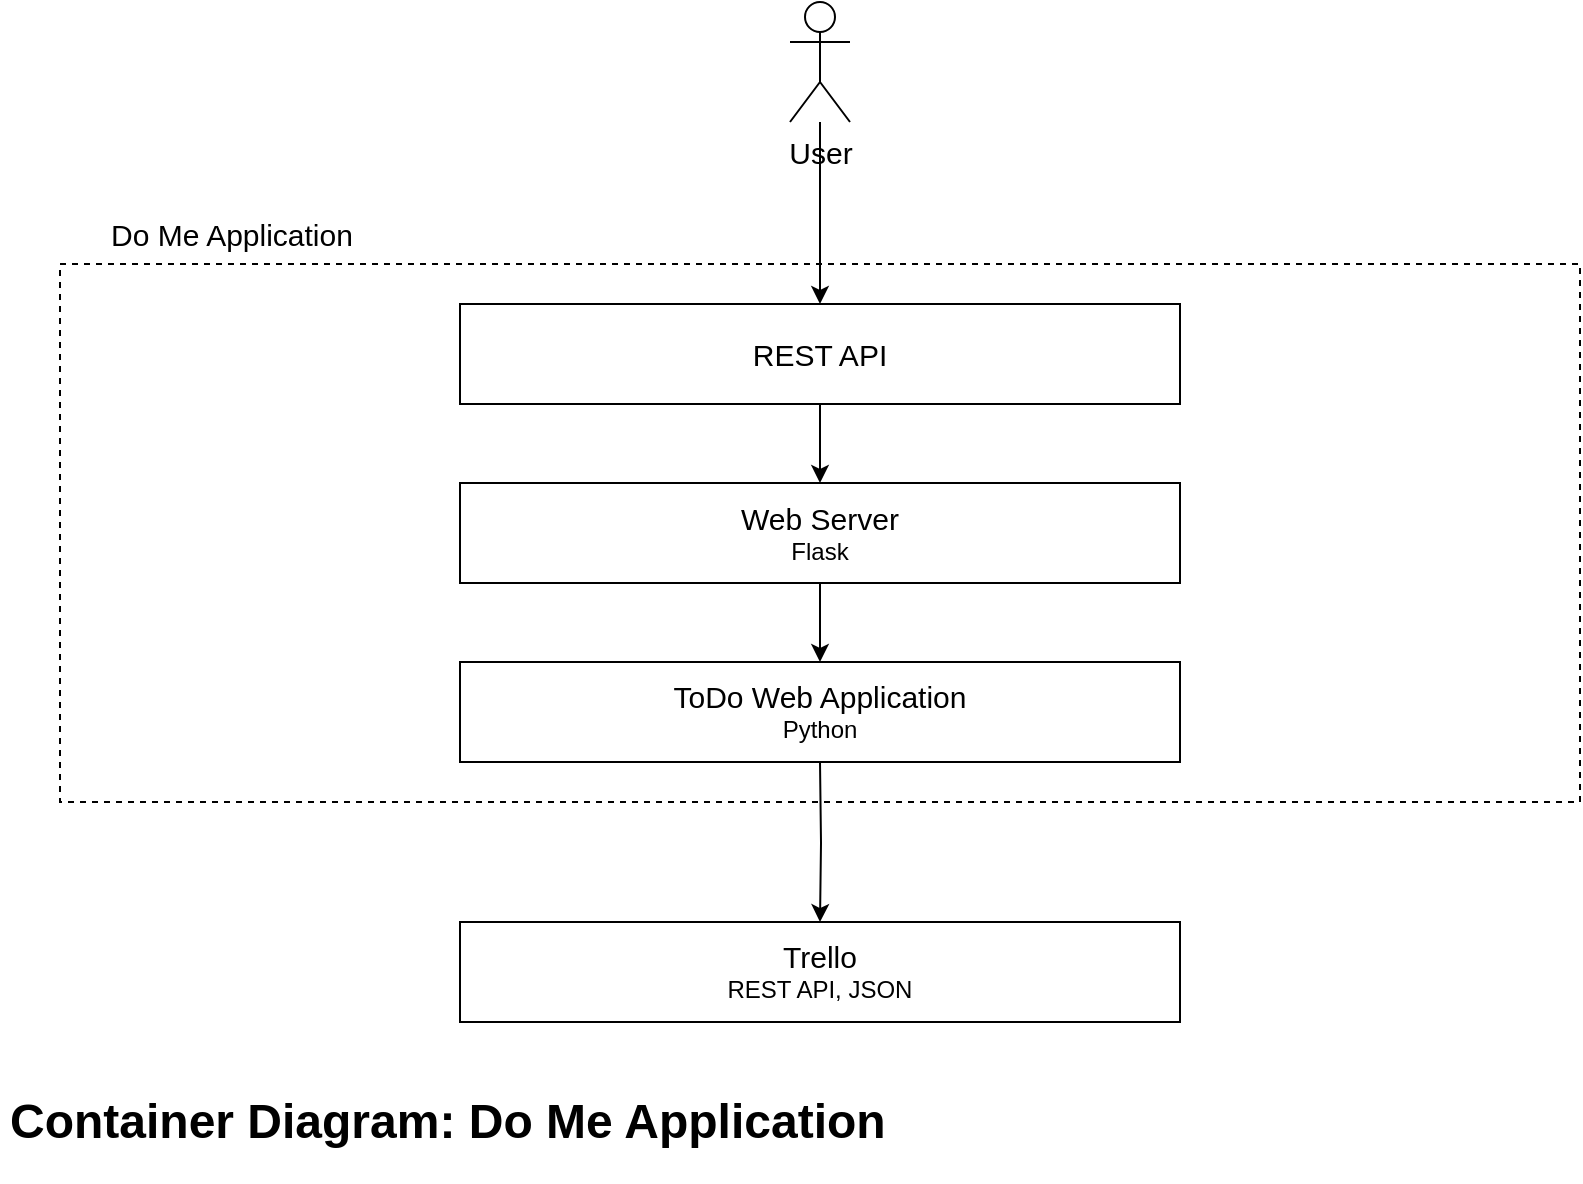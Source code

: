 <mxfile version="15.5.0" type="github">
  <diagram id="UARD5lfIkczkwRzNJLXB" name="Page-1">
    <mxGraphModel dx="864" dy="1756" grid="1" gridSize="10" guides="1" tooltips="1" connect="1" arrows="1" fold="1" page="1" pageScale="1" pageWidth="827" pageHeight="1169" math="0" shadow="0">
      <root>
        <mxCell id="0" />
        <mxCell id="1" parent="0" />
        <mxCell id="zSYbzivvnAXnJtvJsFFF-5" value="" style="rounded=0;whiteSpace=wrap;html=1;dashed=1;" parent="1" vertex="1">
          <mxGeometry x="40" y="21" width="760" height="269" as="geometry" />
        </mxCell>
        <mxCell id="zSYbzivvnAXnJtvJsFFF-16" value="" style="edgeStyle=orthogonalEdgeStyle;rounded=0;orthogonalLoop=1;jettySize=auto;html=1;fontSize=15;" parent="1" target="zSYbzivvnAXnJtvJsFFF-15" edge="1">
          <mxGeometry relative="1" as="geometry">
            <mxPoint x="420" y="270" as="sourcePoint" />
          </mxGeometry>
        </mxCell>
        <mxCell id="zSYbzivvnAXnJtvJsFFF-6" value="&lt;h1&gt;Container Diagram: Do Me Application&lt;/h1&gt;" style="text;html=1;strokeColor=none;fillColor=none;spacing=5;spacingTop=-20;whiteSpace=wrap;overflow=hidden;rounded=0;dashed=1;" parent="1" vertex="1">
          <mxGeometry x="10" y="430" width="560" height="50" as="geometry" />
        </mxCell>
        <mxCell id="Q_ctwqEmxqImakzwVcya-7" value="" style="edgeStyle=orthogonalEdgeStyle;rounded=0;orthogonalLoop=1;jettySize=auto;html=1;fontSize=15;" edge="1" parent="1" source="zSYbzivvnAXnJtvJsFFF-9" target="zSYbzivvnAXnJtvJsFFF-10">
          <mxGeometry relative="1" as="geometry" />
        </mxCell>
        <mxCell id="zSYbzivvnAXnJtvJsFFF-9" value="&lt;font style=&quot;font-size: 15px&quot;&gt;REST API&lt;/font&gt;&lt;br&gt;" style="rounded=0;whiteSpace=wrap;html=1;" parent="1" vertex="1">
          <mxGeometry x="240" y="41" width="360" height="50" as="geometry" />
        </mxCell>
        <mxCell id="zSYbzivvnAXnJtvJsFFF-10" value="&lt;font style=&quot;font-size: 15px&quot;&gt;Web Server&lt;/font&gt;&lt;br&gt;Flask" style="rounded=0;whiteSpace=wrap;html=1;" parent="1" vertex="1">
          <mxGeometry x="240" y="130.5" width="360" height="50" as="geometry" />
        </mxCell>
        <mxCell id="zSYbzivvnAXnJtvJsFFF-14" style="edgeStyle=orthogonalEdgeStyle;rounded=0;orthogonalLoop=1;jettySize=auto;html=1;exitX=0.5;exitY=1;exitDx=0;exitDy=0;entryX=0.5;entryY=0;entryDx=0;entryDy=0;fontSize=15;" parent="1" target="Q_ctwqEmxqImakzwVcya-3" edge="1">
          <mxGeometry relative="1" as="geometry">
            <mxPoint x="420" y="181" as="sourcePoint" />
            <mxPoint x="420" y="210" as="targetPoint" />
          </mxGeometry>
        </mxCell>
        <mxCell id="zSYbzivvnAXnJtvJsFFF-15" value="&lt;span&gt;&lt;font style=&quot;font-size: 15px&quot;&gt;Trello&lt;/font&gt;&lt;br&gt;REST API, JSON&lt;br&gt;&lt;/span&gt;" style="rounded=0;whiteSpace=wrap;html=1;" parent="1" vertex="1">
          <mxGeometry x="240" y="350" width="360" height="50" as="geometry" />
        </mxCell>
        <mxCell id="zSYbzivvnAXnJtvJsFFF-17" value="Do Me Application" style="text;html=1;strokeColor=none;fillColor=none;align=center;verticalAlign=middle;whiteSpace=wrap;rounded=0;fontSize=15;" parent="1" vertex="1">
          <mxGeometry x="16" y="-9" width="220" height="30" as="geometry" />
        </mxCell>
        <mxCell id="Q_ctwqEmxqImakzwVcya-3" value="&lt;font style=&quot;font-size: 15px&quot;&gt;ToDo Web Application&lt;/font&gt;&lt;br&gt;Python" style="rounded=0;whiteSpace=wrap;html=1;" vertex="1" parent="1">
          <mxGeometry x="240" y="220" width="360" height="50" as="geometry" />
        </mxCell>
        <mxCell id="Q_ctwqEmxqImakzwVcya-6" value="" style="edgeStyle=orthogonalEdgeStyle;rounded=0;orthogonalLoop=1;jettySize=auto;html=1;fontSize=15;" edge="1" parent="1" source="Q_ctwqEmxqImakzwVcya-5" target="zSYbzivvnAXnJtvJsFFF-9">
          <mxGeometry relative="1" as="geometry" />
        </mxCell>
        <mxCell id="Q_ctwqEmxqImakzwVcya-5" value="User" style="shape=umlActor;verticalLabelPosition=bottom;verticalAlign=top;html=1;outlineConnect=0;fontSize=15;" vertex="1" parent="1">
          <mxGeometry x="405" y="-110" width="30" height="60" as="geometry" />
        </mxCell>
      </root>
    </mxGraphModel>
  </diagram>
</mxfile>
